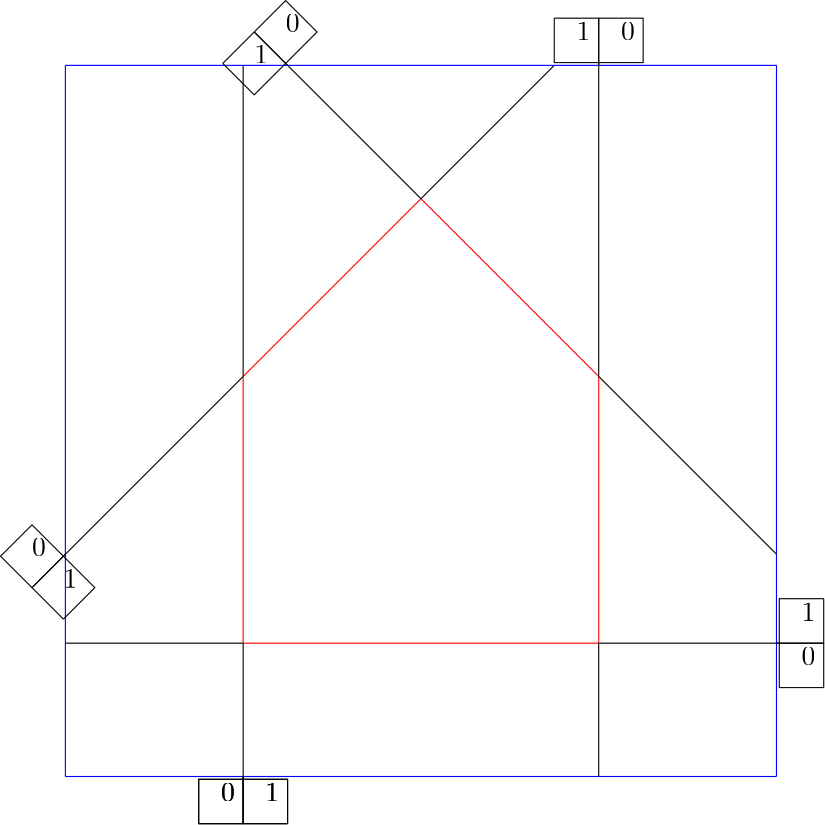 <?xml version="1.0" encoding="UTF-8"?>
<ipe version="70005" creator="HGeometry"><ipestyle name="basic">
<color name="red" value="1 0 0"/>
<color name="green" value="0 1 0"/>
<color name="blue" value="0 0 1"/>
<color name="yellow" value="1 1 0"/>
<color name="orange" value="1 0.647 0"/>
<color name="gold" value="1 0.843 0"/>
<color name="purple" value="0.627 0.125 0.941"/>
<color name="gray" value="0.745 0.745 0.745"/>
<color name="brown" value="0.647 0.165 0.165"/>
<color name="navy" value="0 0 0.502"/>
<color name="pink" value="1 0.753 0.796"/>
<color name="seagreen" value="0.18 0.545 0.341"/>
<color name="turquoise" value="0.251 0.878 0.816"/>
<color name="violet" value="0.933 0.51 0.933"/>
<color name="darkblue" value="0 0 0.545"/>
<color name="darkcyan" value="0 0.545 0.545"/>
<color name="darkgray" value="0.663 0.663 0.663"/>
<color name="darkgreen" value="0 0.392 0"/>
<color name="darkmagenta" value="0.545 0 0.545"/>
<color name="darkorange" value="1 0.549 0"/>
<color name="darkred" value="0.545 0 0"/>
<color name="lightblue" value="0.678 0.847 0.902"/>
<color name="lightcyan" value="0.878 1 1"/>
<color name="lightgray" value="0.827 0.827 0.827"/>
<color name="lightgreen" value="0.565 0.933 0.565"/>
<color name="lightyellow" value="1 1 0.878"/>
<dashstyle name="dashed" value="[4] 0"/>
<dashstyle name="dotted" value="[1 3] 0"/>
<dashstyle name="dash dotted" value="[4 2 1 2] 0"/>
<dashstyle name="dash dot dotted" value="[4 2 1 2 1 2] 0"/>
<pen name="heavier" value="0.8"/>
<pen name="fat" value="1.2"/>
<pen name="ultrafat" value="2"/>
<textsize name="large" value="\large"/>
<textsize name="Large" value="\Large"/>
<textsize name="LARGE" value="\LARGE"/>
<textsize name="huge" value="\huge"/>
<textsize name="Huge" value="\Huge"/>
<textsize name="small" value="\small"/>
<textsize name="footnote" value="\footnotesize"/>
<textsize name="tiny" value="\tiny"/>
<symbolsize name="small" value="2"/>
<symbolsize name="tiny" value="1.1"/>
<symbolsize name="large" value="5"/>
<arrowsize name="small" value="5"/>
<arrowsize name="tiny" value="3"/>
<arrowsize name="large" value="10"/>
<gridsize name="4 pts" value="4"/>
<gridsize name="8 pts (~3 mm)" value="8"/>
<gridsize name="16 pts (~6 mm)" value="16"/>
<gridsize name="32 pts (~12 mm)" value="32"/>
<gridsize name="10 pts (~3.5 mm)" value="10"/>
<gridsize name="20 pts (~7 mm)" value="20"/>
<gridsize name="14 pts (~5 mm)" value="14"/>
<gridsize name="28 pts (~10 mm)" value="28"/>
<gridsize name="56 pts (~20 mm)" value="56"/>
<anglesize name="90 deg" value="90"/>
<anglesize name="60 deg" value="60"/>
<anglesize name="45 deg" value="45"/>
<anglesize name="30 deg" value="30"/>
<anglesize name="22.5 deg" value="22.5"/>
<symbol name="mark/circle(sx)" transformations="translations">
<path fill="sym-stroke">
0.6 0 0 0.6 0 0 e 0.4 0 0 0.4 0 0 e
</path></symbol>
<symbol name="mark/disk(sx)" transformations="translations">
<path fill="sym-stroke">
0.6 0 0 0.6 0 0 e
</path></symbol>
<symbol name="mark/fdisk(sfx)" transformations="translations">
<group><path fill="sym-fill">
0.5 0 0 0.5 0 0 e
</path><path fill="sym-stroke" fillrule="eofill">
0.6 0 0 0.6 0 0 e 0.4 0 0 0.4 0 0 e
</path></group></symbol>
<symbol name="mark/box(sx)" transformations="translations">
<path fill="sym-stroke" fillrule="eofill">
-0.6 -0.6 m 0.6 -0.6 l 0.6 0.6 l -0.6 0.6 l h
-0.4 -0.4 m 0.4 -0.4 l 0.4 0.4 l -0.4 0.4 l h</path></symbol>
<symbol name="mark/square(sx)" transformations="translations">
<path fill="sym-stroke">
-0.6 -0.6 m 0.6 -0.6 l 0.6 0.6 l -0.6 0.6 l h</path></symbol>
<symbol name="mark/fsquare(sfx)" transformations="translations">
<group><path fill="sym-fill">
-0.5 -0.5 m 0.5 -0.5 l 0.5 0.5 l -0.5 0.5 l h</path>
<path fill="sym-stroke" fillrule="eofill">
-0.6 -0.6 m 0.6 -0.6 l 0.6 0.6 l -0.6 0.6 l h
-0.4 -0.4 m 0.4 -0.4 l 0.4 0.4 l -0.4 0.4 l h</path></group></symbol>
<symbol name="mark/cross(sx)" transformations="translations">
<group><path fill="sym-stroke">
-0.43 -0.57 m 0.57 0.43 l 0.43 0.57 l -0.57 -0.43 l h</path>
<path fill="sym-stroke">
-0.43 0.57 m 0.57 -0.43 l 0.43 -0.57 l -0.57 0.43 l h</path>
</group></symbol>
<symbol name="arrow/arc(spx)">
<path pen="sym-pen" stroke="sym-stroke" fill="sym-stroke">
0 0 m -1.0 0.333 l -1.0 -0.333 l h</path></symbol>
<symbol name="arrow/farc(spx)">
<path pen="sym-pen" stroke="sym-stroke" fill="white">
0 0 m -1.0 0.333 l -1.0 -0.333 l h</path></symbol>
<symbol name="arrow/ptarc(spx)">
<path pen="sym-pen" stroke="sym-stroke" fill="sym-stroke">
0 0 m -1.0 0.333 l -0.8 0 l -1.0 -0.333 l h</path></symbol>
<symbol name="arrow/fptarc(spx)">
<path pen="sym-pen" stroke="sym-stroke" fill="white">
0 0 m -1.0 0.333 l -0.8 0 l -1.0 -0.333 l h</path></symbol>
<symbol name="arrow/fnormal(spx)">
<path pen="sym-pen" stroke="sym-stroke" fill="white">
0 0 m -1.0 0.333 l -1.0 -0.333 l h</path></symbol>
<symbol name="arrow/pointed(spx)">
<path pen="sym-pen" stroke="sym-stroke" fill="sym-stroke">
0 0 m -1.0 0.333 l -0.8 0 l -1.0 -0.333 l h</path></symbol>
<symbol name="arrow/fpointed(spx)">
<path pen="sym-pen" stroke="sym-stroke" fill="white">
0 0 m -1.0 0.333 l -0.8 0 l -1.0 -0.333 l h</path></symbol>
<symbol name="arrow/linear(spx)">
<path pen="sym-pen" stroke="sym-stroke">
-1.0 0.333 m 0 0 l -1.0 -0.333 l</path></symbol>
<symbol name="arrow/fdouble(spx)">
<path pen="sym-pen" stroke="sym-stroke" fill="white">
0 0 m -1.0 0.333 l -1.0 -0.333 l h
-1 0 m -2.0 0.333 l -2.0 -0.333 l h
</path></symbol>
<symbol name="arrow/double(spx)">
<path pen="sym-pen" stroke="sym-stroke" fill="sym-stroke">
0 0 m -1.0 0.333 l -1.0 -0.333 l h
-1 0 m -2.0 0.333 l -2.0 -0.333 l h
</path></symbol>
<tiling name="falling" angle="-60" width="1" step="4"/>
<tiling name="rising" angle="30" width="1" step="4"/>
<textstyle name="center" begin="\begin{center}" end="\end{center}"/>
<textstyle name="itemize" begin="\begin{itemize}" end="\end{itemize}"/>
<textstyle name="item" begin="\begin{itemize}\item{}" end="\end{itemize}"/>
</ipestyle><page><path stroke="blue">-128.0 128.0 m
-128.0 69.33073 -128.0 10.661457 -128.0 -48.0 c
</path><path stroke="blue">-128.0 -48.0 m
-128.0 -58.67448 -128.0 -69.34115 -128.0 -80.0 c
</path><path stroke="blue">-128.0 -80.0 m
-128.0 -96.00521 -128.0 -112.0026 -128.0 -128.0 c
</path><path stroke="blue">-128.0 -128.0 m
-106.66406 -128.0 -85.328125 -128.0 -64.0 -128.0 c
</path><path stroke="blue">-64.0 -128.0 m
-21.325523 -128.0 21.341148 -128.0 64.0 -128.0 c
</path><path stroke="blue">64.0 -128.0 m
85.33854 -128.0 106.66927 -128.0 128.0 -128.0 c
</path><path stroke="blue">128.0 -128.0 m
128.0 -111.9974 128.0 -95.99479 128.0 -80.0 c
</path><path stroke="blue">128.0 -80.0 m
128.0 -69.32552 128.0 -58.658855 128.0 -48.0 c
</path><path stroke="blue">128.0 -48.0 m
128.0 10.671875 128.0 69.33594 128.0 128.0 c
</path><path stroke="blue">128.0 128.0 m
106.66406 128.0 85.328125 128.0 64.0 128.0 c
</path><path stroke="blue">64.0 128.0 m
58.658855 128.0 53.32552 128.0 48.0 128.0 c
</path><path stroke="blue">48.0 128.0 m
15.9921875 128.0 -16.007813 128.0 -48.0 128.0 c
</path><path stroke="blue">-48.0 128.0 m
-53.341145 128.0 -58.67448 128.0 -64.0 128.0 c
</path><path stroke="blue">-64.0 128.0 m
-85.33854 128.0 -106.66927 128.0 -128.0 128.0 c
</path><path stroke="red">-64.0 -80.0 m
-64.0 -48.0 -64.0 -16.0 -64.0 16.0 c
</path><path stroke="red">-64.0 16.0 m
-42.666668 37.333332 -21.333334 58.666668 0.0 80.0 c
</path><path stroke="red">0.0 80.0 m
10.666667 69.333336 21.333334 58.666668 32.0 48.0 c
</path><path stroke="red">32.0 48.0 m
37.333332 42.666668 42.666668 37.333332 48.0 32.0 c
</path><path stroke="red">48.0 32.0 m
53.333332 26.666666 58.666668 21.333334 64.0 16.0 c
</path><path stroke="red">64.0 16.0 m
64.0 -16.0 64.0 -48.0 64.0 -80.0 c
</path><path stroke="red">64.0 -80.0 m
21.333336 -80.0 -21.333336 -80.0 -64.0 -80.0 c
</path><path stroke="black">64.0 -80.0 m
85.333336 -80.0 106.666664 -80.0 128.0 -80.0 c
</path><path stroke="black">-64.0 -80.0 m
-85.333336 -80.0 -106.666664 -80.0 -128.0 -80.0 c
</path><path stroke="black">0.0 80.0 m
16.0 96.0 32.0 112.0 48.0 128.0 c
</path><path stroke="black">-64.0 16.0 m
-85.333336 -5.333334 -106.666664 -26.666666 -128.0 -48.0 c
</path><path stroke="black">64.0 16.0 m
64.0 53.333332 64.0 90.666664 64.0 128.0 c
</path><path stroke="black">64.0 -80.0 m
64.0 -96.0 64.0 -112.0 64.0 -128.0 c
</path><path stroke="black">-64.0 16.0 m
-64.0 53.333332 -64.0 90.666664 -64.0 128.0 c
</path><path stroke="black">-64.0 -80.0 m
-64.0 -96.0 -64.0 -112.0 -64.0 -128.0 c
</path><path stroke="black">0.0 80.0 m
-16.0 96.0 -32.0 112.0 -48.0 128.0 c
</path><path stroke="black">64.0 16.0 m
85.333336 -5.333334 106.666664 -26.666666 128.0 -48.0 c
</path><path>-64.0 -128.0 m
-64.0 -129.0 l
</path><group><text pos="-72.0 -137.0" type="label">0</text><path>-64.0 -145.0 m
-80.0 -145.0 l
-80.0 -129.0 l
-64.0 -129.0 l
-64.0 -145.0 l
</path></group><path>-64.0 -128.0 m
-64.0 -129.0 l
</path><group><text pos="-56.0 -137.0" type="label">1</text><path>-48.0 -145.0 m
-64.0 -145.0 l
-64.0 -129.0 l
-48.0 -129.0 l
-48.0 -145.0 l
</path></group><path>128.0 -80.0 m
129.0 -80.0 l
</path><group><text pos="137.0 -88.0" type="label">0</text><path>145.0 -80.0 m
145.0 -96.0 l
129.0 -96.0 l
129.0 -80.0 l
145.0 -80.0 l
</path></group><path>128.0 -80.0 m
129.0 -80.0 l
</path><group><text pos="137.0 -72.0" type="label">1</text><path>145.0 -64.0 m
145.0 -80.0 l
129.0 -80.0 l
129.0 -64.0 l
145.0 -64.0 l
</path></group><path>64.0 128.0 m
64.0 129.0 l
</path><group><text pos="56.0 137.0" type="label">1</text><path>48.0 145.0 m
64.0 145.0 l
64.0 129.0 l
48.0 129.0 l
48.0 145.0 l
</path></group><path>-48.0 128.0 m
-48.707108 128.7071 l
</path><group><text pos="-60.020813 128.7071" type="label">1</text><path>-71.33452 128.7071 m
-60.020813 140.02083 l
-48.707108 128.7071 l
-60.020813 117.3934 l
-71.33452 128.7071 l
</path></group><path>64.0 128.0 m
64.0 129.0 l
</path><group><text pos="72.0 137.0" type="label">0</text><path>64.0 145.0 m
80.0 145.0 l
80.0 129.0 l
64.0 129.0 l
64.0 145.0 l
</path></group><path>-48.0 128.0 m
-48.707108 128.7071 l
</path><group><text pos="-48.707108 140.02083" type="label">0</text><path>-60.020813 140.02083 m
-48.707108 151.33455 l
-37.393402 140.02083 l
-48.707108 128.7071 l
-60.020813 140.02083 l
</path></group><path>-128.0 -48.0 m
-128.7071 -48.707108 l
</path><group><text pos="-128.7071 -60.020813" type="label">1</text><path>-128.7071 -71.33452 m
-140.02083 -60.020813 l
-128.7071 -48.707108 l
-117.3934 -60.020813 l
-128.7071 -71.33452 l
</path></group><path>-128.0 -48.0 m
-128.7071 -48.707108 l
</path><group><text pos="-140.02083 -48.707108" type="label">0</text><path>-140.02083 -60.020813 m
-151.33455 -48.707108 l
-140.02083 -37.393402 l
-128.7071 -48.707108 l
-140.02083 -60.020813 l
</path></group><path>-64.0 -128.0 m
-64.0 -129.0 l
</path><group><text pos="-72.0 -137.0" type="label">0</text><path>-64.0 -145.0 m
-80.0 -145.0 l
-80.0 -129.0 l
-64.0 -129.0 l
-64.0 -145.0 l
</path></group><path>-64.0 -128.0 m
-64.0 -129.0 l
</path><group><text pos="-56.0 -137.0" type="label">1</text><path>-48.0 -145.0 m
-64.0 -145.0 l
-64.0 -129.0 l
-48.0 -129.0 l
-48.0 -145.0 l
</path></group></page></ipe>
